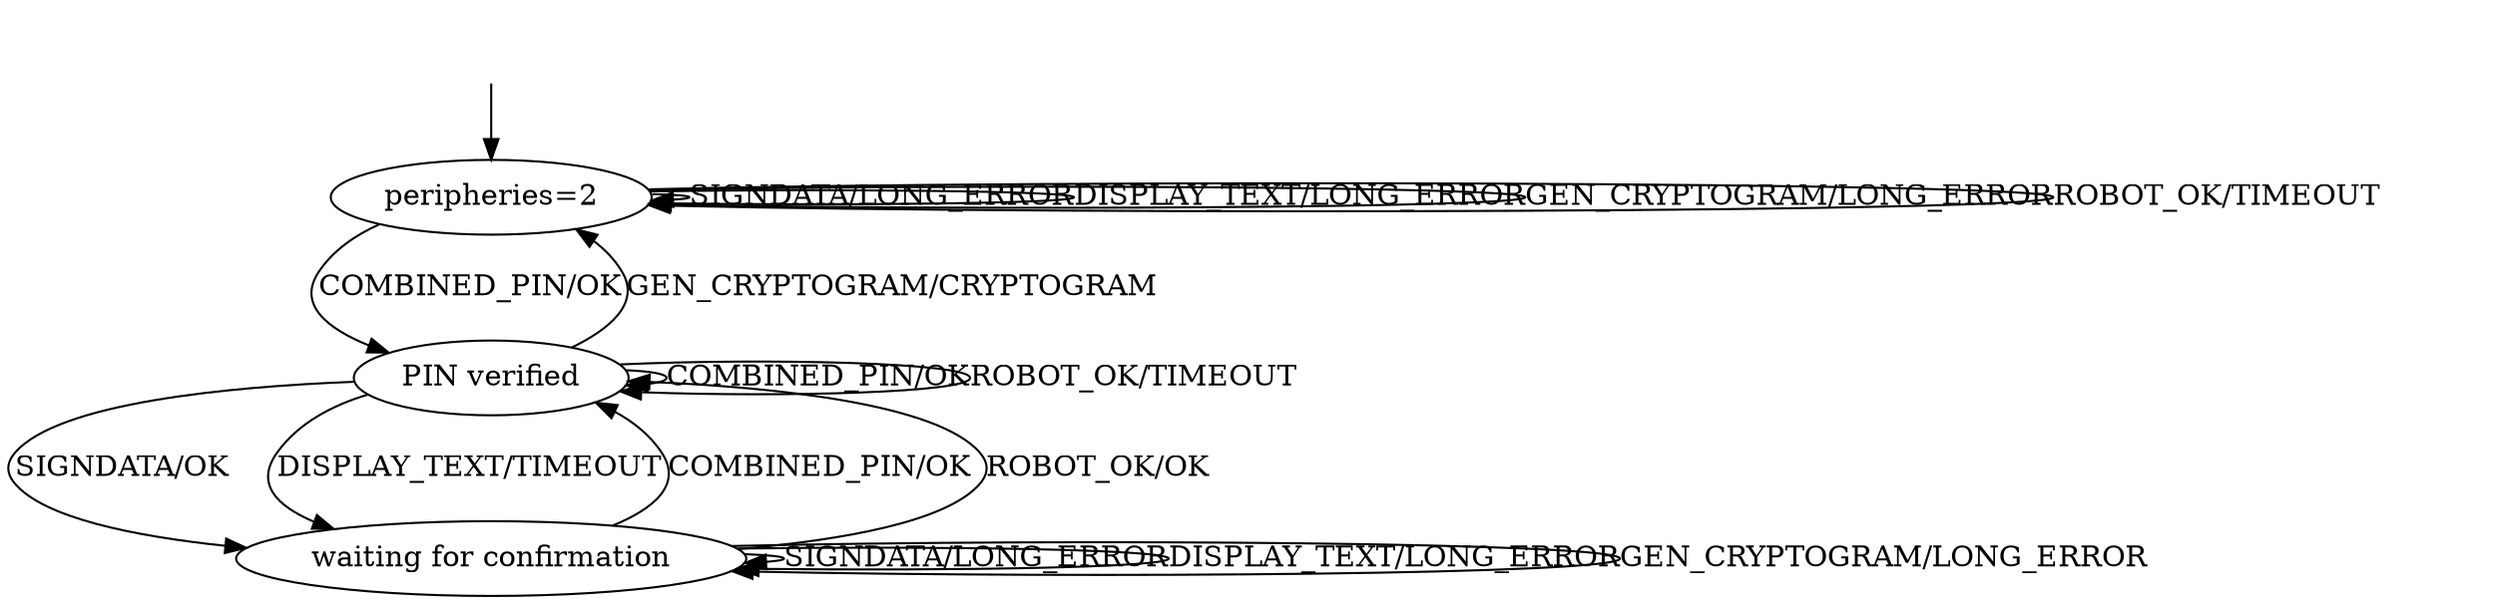 digraph G {
initialized [label="peripheries=2"];
PIN_verified [label="PIN verified"];
waiting_for_confirmation [label="waiting for confirmation"];
initialized -> initialized  [label="SIGNDATA/LONG_ERROR"];
initialized -> initialized  [label="DISPLAY_TEXT/LONG_ERROR"];
initialized -> initialized  [label="GEN_CRYPTOGRAM/LONG_ERROR"];
initialized -> initialized  [label="ROBOT_OK/TIMEOUT"];
initialized -> PIN_verified  [label="COMBINED_PIN/OK"];
PIN_verified -> waiting_for_confirmation  [label="SIGNDATA/OK"];
PIN_verified -> waiting_for_confirmation  [label="DISPLAY_TEXT/TIMEOUT"];
PIN_verified -> initialized  [label="GEN_CRYPTOGRAM/CRYPTOGRAM"];
PIN_verified -> PIN_verified  [label="COMBINED_PIN/OK"];
PIN_verified -> PIN_verified  [label="ROBOT_OK/TIMEOUT"];
waiting_for_confirmation -> waiting_for_confirmation  [label="SIGNDATA/LONG_ERROR"];
waiting_for_confirmation -> waiting_for_confirmation  [label="DISPLAY_TEXT/LONG_ERROR"];
waiting_for_confirmation -> PIN_verified  [label="COMBINED_PIN/OK"];
waiting_for_confirmation -> PIN_verified  [label="ROBOT_OK/OK"];
waiting_for_confirmation -> waiting_for_confirmation  [label="GEN_CRYPTOGRAM/LONG_ERROR"];
__start0 [label="" shape="none"];
__start0 -> initialized;
}
